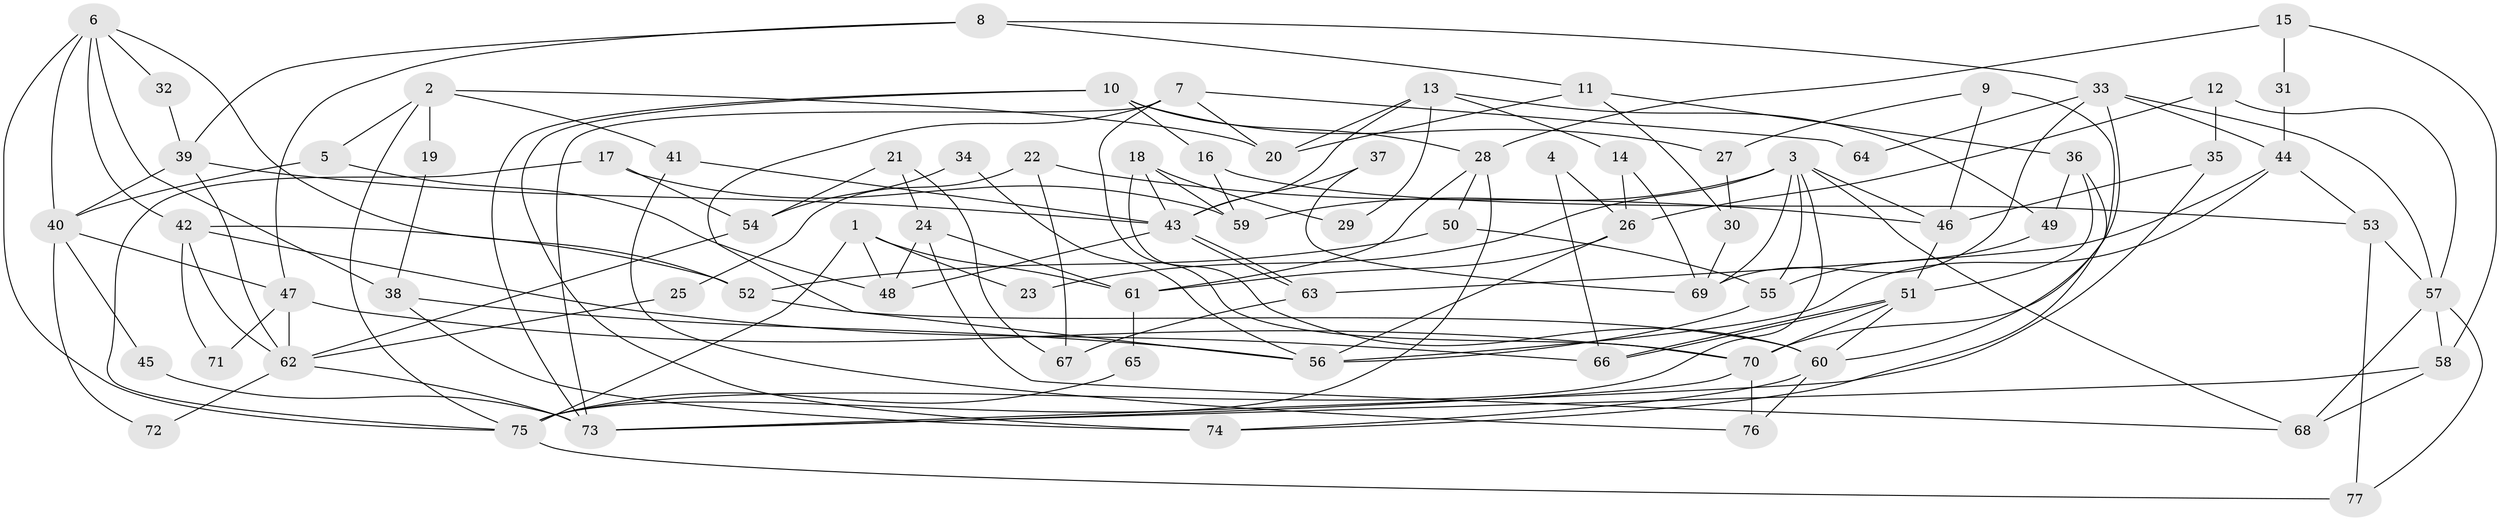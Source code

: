 // coarse degree distribution, {2: 0.16666666666666666, 4: 0.36666666666666664, 3: 0.03333333333333333, 7: 0.13333333333333333, 8: 0.03333333333333333, 5: 0.13333333333333333, 15: 0.03333333333333333, 6: 0.06666666666666667, 10: 0.03333333333333333}
// Generated by graph-tools (version 1.1) at 2025/54/03/04/25 21:54:16]
// undirected, 77 vertices, 154 edges
graph export_dot {
graph [start="1"]
  node [color=gray90,style=filled];
  1;
  2;
  3;
  4;
  5;
  6;
  7;
  8;
  9;
  10;
  11;
  12;
  13;
  14;
  15;
  16;
  17;
  18;
  19;
  20;
  21;
  22;
  23;
  24;
  25;
  26;
  27;
  28;
  29;
  30;
  31;
  32;
  33;
  34;
  35;
  36;
  37;
  38;
  39;
  40;
  41;
  42;
  43;
  44;
  45;
  46;
  47;
  48;
  49;
  50;
  51;
  52;
  53;
  54;
  55;
  56;
  57;
  58;
  59;
  60;
  61;
  62;
  63;
  64;
  65;
  66;
  67;
  68;
  69;
  70;
  71;
  72;
  73;
  74;
  75;
  76;
  77;
  1 -- 61;
  1 -- 75;
  1 -- 23;
  1 -- 48;
  2 -- 75;
  2 -- 5;
  2 -- 19;
  2 -- 20;
  2 -- 41;
  3 -- 69;
  3 -- 59;
  3 -- 23;
  3 -- 46;
  3 -- 55;
  3 -- 68;
  3 -- 75;
  4 -- 66;
  4 -- 26;
  5 -- 40;
  5 -- 48;
  6 -- 75;
  6 -- 40;
  6 -- 32;
  6 -- 38;
  6 -- 42;
  6 -- 52;
  7 -- 70;
  7 -- 73;
  7 -- 20;
  7 -- 56;
  7 -- 64;
  8 -- 33;
  8 -- 11;
  8 -- 39;
  8 -- 47;
  9 -- 60;
  9 -- 46;
  9 -- 27;
  10 -- 73;
  10 -- 74;
  10 -- 16;
  10 -- 27;
  10 -- 28;
  11 -- 20;
  11 -- 36;
  11 -- 30;
  12 -- 26;
  12 -- 57;
  12 -- 35;
  13 -- 20;
  13 -- 49;
  13 -- 14;
  13 -- 29;
  13 -- 43;
  14 -- 69;
  14 -- 26;
  15 -- 28;
  15 -- 58;
  15 -- 31;
  16 -- 53;
  16 -- 59;
  17 -- 59;
  17 -- 75;
  17 -- 54;
  18 -- 60;
  18 -- 43;
  18 -- 29;
  18 -- 59;
  19 -- 38;
  21 -- 54;
  21 -- 24;
  21 -- 67;
  22 -- 46;
  22 -- 67;
  22 -- 25;
  24 -- 48;
  24 -- 61;
  24 -- 68;
  25 -- 62;
  26 -- 56;
  26 -- 61;
  27 -- 30;
  28 -- 75;
  28 -- 50;
  28 -- 61;
  30 -- 69;
  31 -- 44;
  32 -- 39;
  33 -- 70;
  33 -- 57;
  33 -- 44;
  33 -- 64;
  33 -- 69;
  34 -- 56;
  34 -- 54;
  35 -- 46;
  35 -- 73;
  36 -- 51;
  36 -- 74;
  36 -- 49;
  37 -- 69;
  37 -- 43;
  38 -- 56;
  38 -- 74;
  39 -- 43;
  39 -- 40;
  39 -- 62;
  40 -- 47;
  40 -- 45;
  40 -- 72;
  41 -- 43;
  41 -- 76;
  42 -- 52;
  42 -- 62;
  42 -- 66;
  42 -- 71;
  43 -- 63;
  43 -- 63;
  43 -- 48;
  44 -- 56;
  44 -- 53;
  44 -- 63;
  45 -- 73;
  46 -- 51;
  47 -- 62;
  47 -- 70;
  47 -- 71;
  49 -- 55;
  50 -- 52;
  50 -- 55;
  51 -- 66;
  51 -- 66;
  51 -- 70;
  51 -- 60;
  52 -- 60;
  53 -- 57;
  53 -- 77;
  54 -- 62;
  55 -- 56;
  57 -- 68;
  57 -- 58;
  57 -- 77;
  58 -- 73;
  58 -- 68;
  60 -- 76;
  60 -- 74;
  61 -- 65;
  62 -- 72;
  62 -- 73;
  63 -- 67;
  65 -- 75;
  70 -- 73;
  70 -- 76;
  75 -- 77;
}
